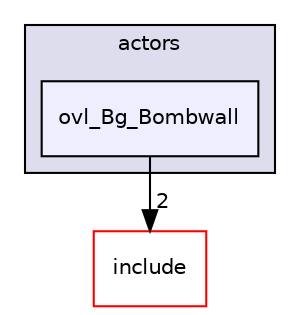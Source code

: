 digraph "src/overlays/actors/ovl_Bg_Bombwall" {
  compound=true
  node [ fontsize="10", fontname="Helvetica"];
  edge [ labelfontsize="10", labelfontname="Helvetica"];
  subgraph clusterdir_e93473484be31ce7bcb356bd643a22f8 {
    graph [ bgcolor="#ddddee", pencolor="black", label="actors" fontname="Helvetica", fontsize="10", URL="dir_e93473484be31ce7bcb356bd643a22f8.html"]
  dir_7a1303f8a66cd821341647c37d14d9fa [shape=box, label="ovl_Bg_Bombwall", style="filled", fillcolor="#eeeeff", pencolor="black", URL="dir_7a1303f8a66cd821341647c37d14d9fa.html"];
  }
  dir_d44c64559bbebec7f509842c48db8b23 [shape=box label="include" fillcolor="white" style="filled" color="red" URL="dir_d44c64559bbebec7f509842c48db8b23.html"];
  dir_7a1303f8a66cd821341647c37d14d9fa->dir_d44c64559bbebec7f509842c48db8b23 [headlabel="2", labeldistance=1.5 headhref="dir_000019_000000.html"];
}
